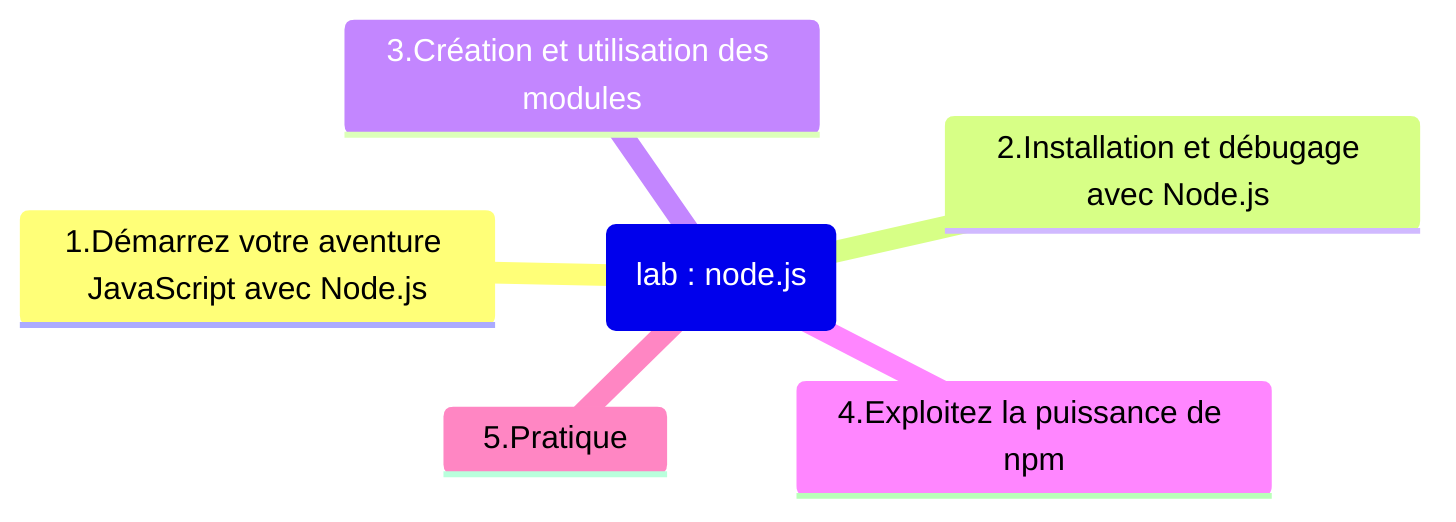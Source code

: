 mindmap
(lab : node.js) 
    1.Démarrez votre aventure JavaScript avec Node.js
    2.Installation et débugage avec Node.js 
    3.Création et utilisation des modules
    4.Exploitez la puissance de npm
    5.Pratique
